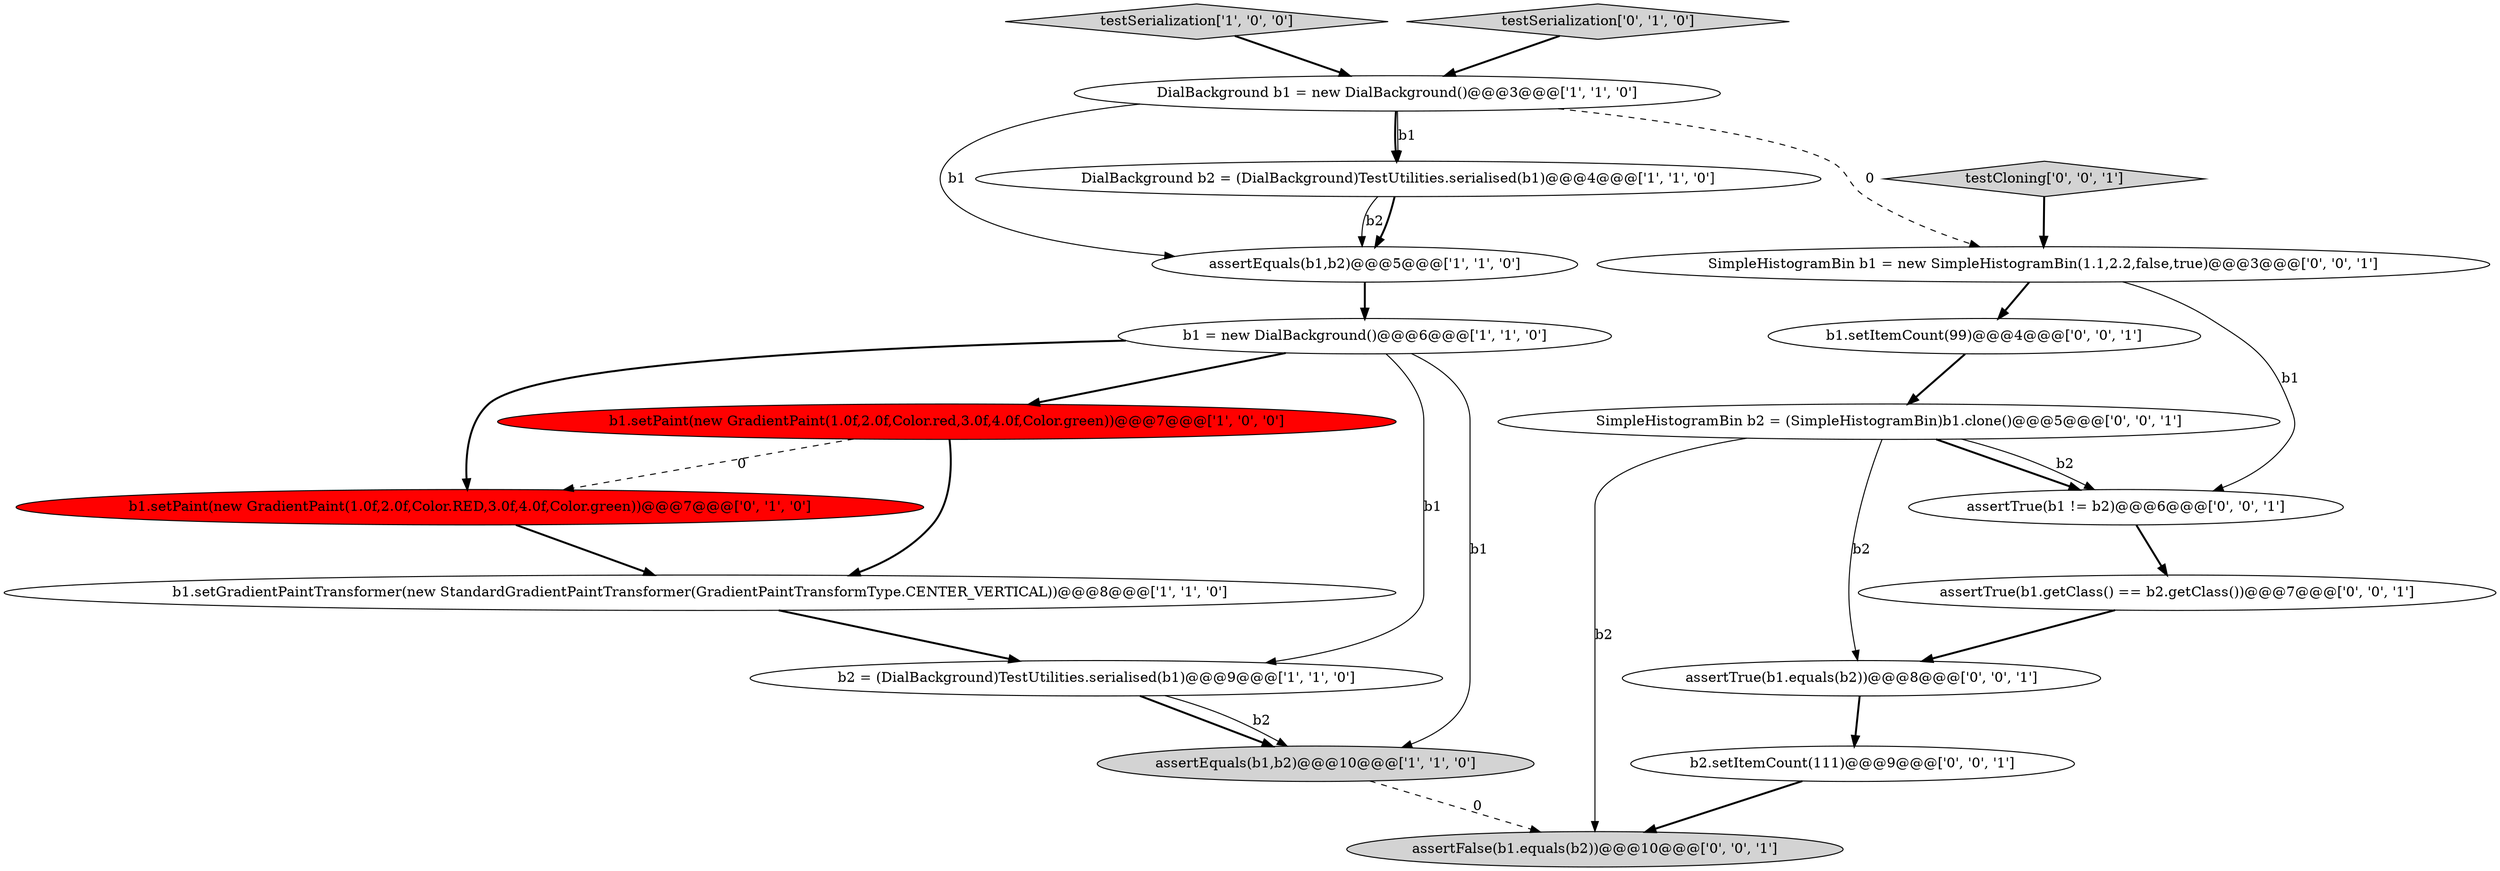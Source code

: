 digraph {
8 [style = filled, label = "testSerialization['1', '0', '0']", fillcolor = lightgray, shape = diamond image = "AAA0AAABBB1BBB"];
0 [style = filled, label = "b1 = new DialBackground()@@@6@@@['1', '1', '0']", fillcolor = white, shape = ellipse image = "AAA0AAABBB1BBB"];
15 [style = filled, label = "assertTrue(b1.getClass() == b2.getClass())@@@7@@@['0', '0', '1']", fillcolor = white, shape = ellipse image = "AAA0AAABBB3BBB"];
19 [style = filled, label = "assertFalse(b1.equals(b2))@@@10@@@['0', '0', '1']", fillcolor = lightgray, shape = ellipse image = "AAA0AAABBB3BBB"];
2 [style = filled, label = "assertEquals(b1,b2)@@@5@@@['1', '1', '0']", fillcolor = white, shape = ellipse image = "AAA0AAABBB1BBB"];
3 [style = filled, label = "b1.setGradientPaintTransformer(new StandardGradientPaintTransformer(GradientPaintTransformType.CENTER_VERTICAL))@@@8@@@['1', '1', '0']", fillcolor = white, shape = ellipse image = "AAA0AAABBB1BBB"];
7 [style = filled, label = "DialBackground b1 = new DialBackground()@@@3@@@['1', '1', '0']", fillcolor = white, shape = ellipse image = "AAA0AAABBB1BBB"];
5 [style = filled, label = "DialBackground b2 = (DialBackground)TestUtilities.serialised(b1)@@@4@@@['1', '1', '0']", fillcolor = white, shape = ellipse image = "AAA0AAABBB1BBB"];
12 [style = filled, label = "b1.setItemCount(99)@@@4@@@['0', '0', '1']", fillcolor = white, shape = ellipse image = "AAA0AAABBB3BBB"];
13 [style = filled, label = "SimpleHistogramBin b2 = (SimpleHistogramBin)b1.clone()@@@5@@@['0', '0', '1']", fillcolor = white, shape = ellipse image = "AAA0AAABBB3BBB"];
14 [style = filled, label = "assertTrue(b1.equals(b2))@@@8@@@['0', '0', '1']", fillcolor = white, shape = ellipse image = "AAA0AAABBB3BBB"];
9 [style = filled, label = "b1.setPaint(new GradientPaint(1.0f,2.0f,Color.RED,3.0f,4.0f,Color.green))@@@7@@@['0', '1', '0']", fillcolor = red, shape = ellipse image = "AAA1AAABBB2BBB"];
18 [style = filled, label = "b2.setItemCount(111)@@@9@@@['0', '0', '1']", fillcolor = white, shape = ellipse image = "AAA0AAABBB3BBB"];
11 [style = filled, label = "SimpleHistogramBin b1 = new SimpleHistogramBin(1.1,2.2,false,true)@@@3@@@['0', '0', '1']", fillcolor = white, shape = ellipse image = "AAA0AAABBB3BBB"];
17 [style = filled, label = "assertTrue(b1 != b2)@@@6@@@['0', '0', '1']", fillcolor = white, shape = ellipse image = "AAA0AAABBB3BBB"];
10 [style = filled, label = "testSerialization['0', '1', '0']", fillcolor = lightgray, shape = diamond image = "AAA0AAABBB2BBB"];
1 [style = filled, label = "b1.setPaint(new GradientPaint(1.0f,2.0f,Color.red,3.0f,4.0f,Color.green))@@@7@@@['1', '0', '0']", fillcolor = red, shape = ellipse image = "AAA1AAABBB1BBB"];
4 [style = filled, label = "b2 = (DialBackground)TestUtilities.serialised(b1)@@@9@@@['1', '1', '0']", fillcolor = white, shape = ellipse image = "AAA0AAABBB1BBB"];
16 [style = filled, label = "testCloning['0', '0', '1']", fillcolor = lightgray, shape = diamond image = "AAA0AAABBB3BBB"];
6 [style = filled, label = "assertEquals(b1,b2)@@@10@@@['1', '1', '0']", fillcolor = lightgray, shape = ellipse image = "AAA0AAABBB1BBB"];
0->4 [style = solid, label="b1"];
13->19 [style = solid, label="b2"];
0->9 [style = bold, label=""];
16->11 [style = bold, label=""];
0->6 [style = solid, label="b1"];
15->14 [style = bold, label=""];
4->6 [style = bold, label=""];
1->3 [style = bold, label=""];
18->19 [style = bold, label=""];
7->11 [style = dashed, label="0"];
1->9 [style = dashed, label="0"];
11->12 [style = bold, label=""];
3->4 [style = bold, label=""];
10->7 [style = bold, label=""];
8->7 [style = bold, label=""];
5->2 [style = solid, label="b2"];
11->17 [style = solid, label="b1"];
12->13 [style = bold, label=""];
13->17 [style = bold, label=""];
5->2 [style = bold, label=""];
7->5 [style = bold, label=""];
2->0 [style = bold, label=""];
13->14 [style = solid, label="b2"];
13->17 [style = solid, label="b2"];
7->5 [style = solid, label="b1"];
0->1 [style = bold, label=""];
7->2 [style = solid, label="b1"];
6->19 [style = dashed, label="0"];
17->15 [style = bold, label=""];
9->3 [style = bold, label=""];
14->18 [style = bold, label=""];
4->6 [style = solid, label="b2"];
}

